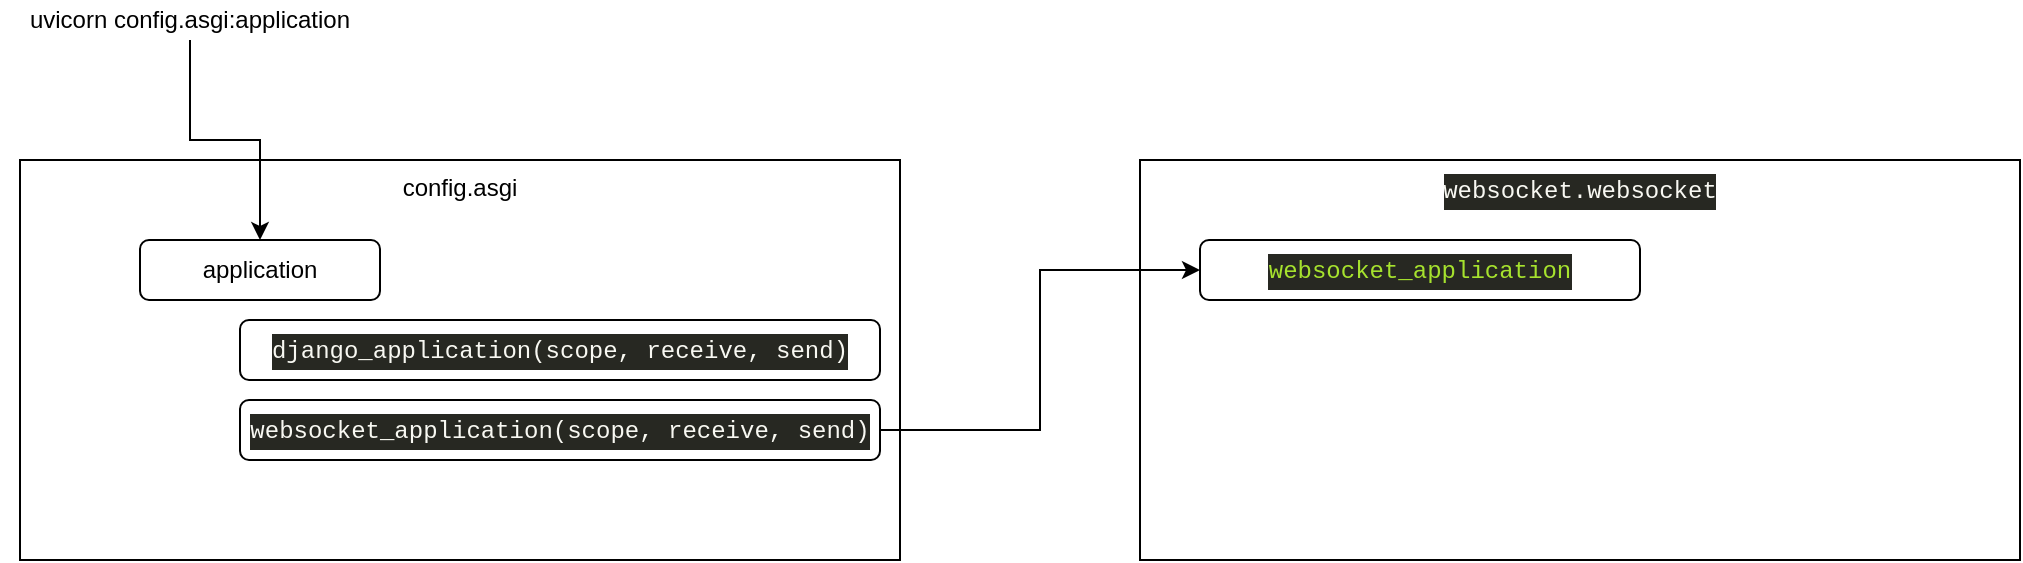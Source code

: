 <mxfile version="13.10.0" type="embed">
    <diagram id="S0GDSJV7pu8BGnAy7NUb" name="ページ1">
        <mxGraphModel dx="1114" dy="466" grid="1" gridSize="10" guides="1" tooltips="1" connect="1" arrows="1" fold="1" page="0" pageScale="1" pageWidth="827" pageHeight="1169" math="0" shadow="0">
            <root>
                <mxCell id="0"/>
                <mxCell id="1" parent="0"/>
                <mxCell id="2" value="uvicorn config.asgi:application" style="text;html=1;strokeColor=none;fillColor=none;align=center;verticalAlign=middle;whiteSpace=wrap;rounded=0;" vertex="1" parent="1">
                    <mxGeometry x="30" y="40" width="190" height="20" as="geometry"/>
                </mxCell>
                <mxCell id="3" value="config.asgi" style="rounded=0;whiteSpace=wrap;html=1;verticalAlign=top;" vertex="1" parent="1">
                    <mxGeometry x="40" y="120" width="440" height="200" as="geometry"/>
                </mxCell>
                <mxCell id="4" value="&lt;span&gt;application&lt;/span&gt;" style="rounded=1;whiteSpace=wrap;html=1;" vertex="1" parent="1">
                    <mxGeometry x="100" y="160" width="120" height="30" as="geometry"/>
                </mxCell>
                <mxCell id="5" value="&lt;div style=&quot;color: rgb(248 , 248 , 242) ; background-color: rgb(39 , 40 , 34) ; font-family: &amp;#34;menlo&amp;#34; , &amp;#34;monaco&amp;#34; , &amp;#34;courier new&amp;#34; , monospace ; line-height: 18px&quot;&gt;websocket_application(scope, receive, send)&lt;/div&gt;" style="rounded=1;whiteSpace=wrap;html=1;" vertex="1" parent="1">
                    <mxGeometry x="150" y="240" width="320" height="30" as="geometry"/>
                </mxCell>
                <mxCell id="6" value="&lt;div style=&quot;color: rgb(248 , 248 , 242) ; background-color: rgb(39 , 40 , 34) ; font-family: &amp;#34;menlo&amp;#34; , &amp;#34;monaco&amp;#34; , &amp;#34;courier new&amp;#34; , monospace ; line-height: 18px&quot;&gt;&lt;div style=&quot;font-family: &amp;#34;menlo&amp;#34; , &amp;#34;monaco&amp;#34; , &amp;#34;courier new&amp;#34; , monospace ; line-height: 18px&quot;&gt;django_application(scope, receive, send)&lt;/div&gt;&lt;/div&gt;" style="rounded=1;whiteSpace=wrap;html=1;" vertex="1" parent="1">
                    <mxGeometry x="150" y="200" width="320" height="30" as="geometry"/>
                </mxCell>
                <mxCell id="7" value="&lt;div style=&quot;color: rgb(248 , 248 , 242) ; background-color: rgb(39 , 40 , 34) ; font-family: &amp;#34;menlo&amp;#34; , &amp;#34;monaco&amp;#34; , &amp;#34;courier new&amp;#34; , monospace ; line-height: 18px&quot;&gt;websocket.websocket&lt;/div&gt;" style="rounded=0;whiteSpace=wrap;html=1;verticalAlign=top;" vertex="1" parent="1">
                    <mxGeometry x="600" y="120" width="440" height="200" as="geometry"/>
                </mxCell>
                <mxCell id="9" style="edgeStyle=orthogonalEdgeStyle;rounded=0;orthogonalLoop=1;jettySize=auto;html=1;" edge="1" parent="1" source="2" target="4">
                    <mxGeometry relative="1" as="geometry"/>
                </mxCell>
                <mxCell id="10" value="&lt;div style=&quot;color: rgb(248 , 248 , 242) ; background-color: rgb(39 , 40 , 34) ; font-family: &amp;#34;menlo&amp;#34; , &amp;#34;monaco&amp;#34; , &amp;#34;courier new&amp;#34; , monospace ; line-height: 18px&quot;&gt;&lt;span style=&quot;color: #a6e22e&quot;&gt;websocket_application&lt;/span&gt;&lt;/div&gt;" style="rounded=1;whiteSpace=wrap;html=1;" vertex="1" parent="1">
                    <mxGeometry x="630" y="160" width="220" height="30" as="geometry"/>
                </mxCell>
                <mxCell id="11" style="edgeStyle=orthogonalEdgeStyle;rounded=0;orthogonalLoop=1;jettySize=auto;html=1;entryX=0;entryY=0.5;entryDx=0;entryDy=0;" edge="1" parent="1" source="5" target="10">
                    <mxGeometry relative="1" as="geometry"/>
                </mxCell>
            </root>
        </mxGraphModel>
    </diagram>
</mxfile>